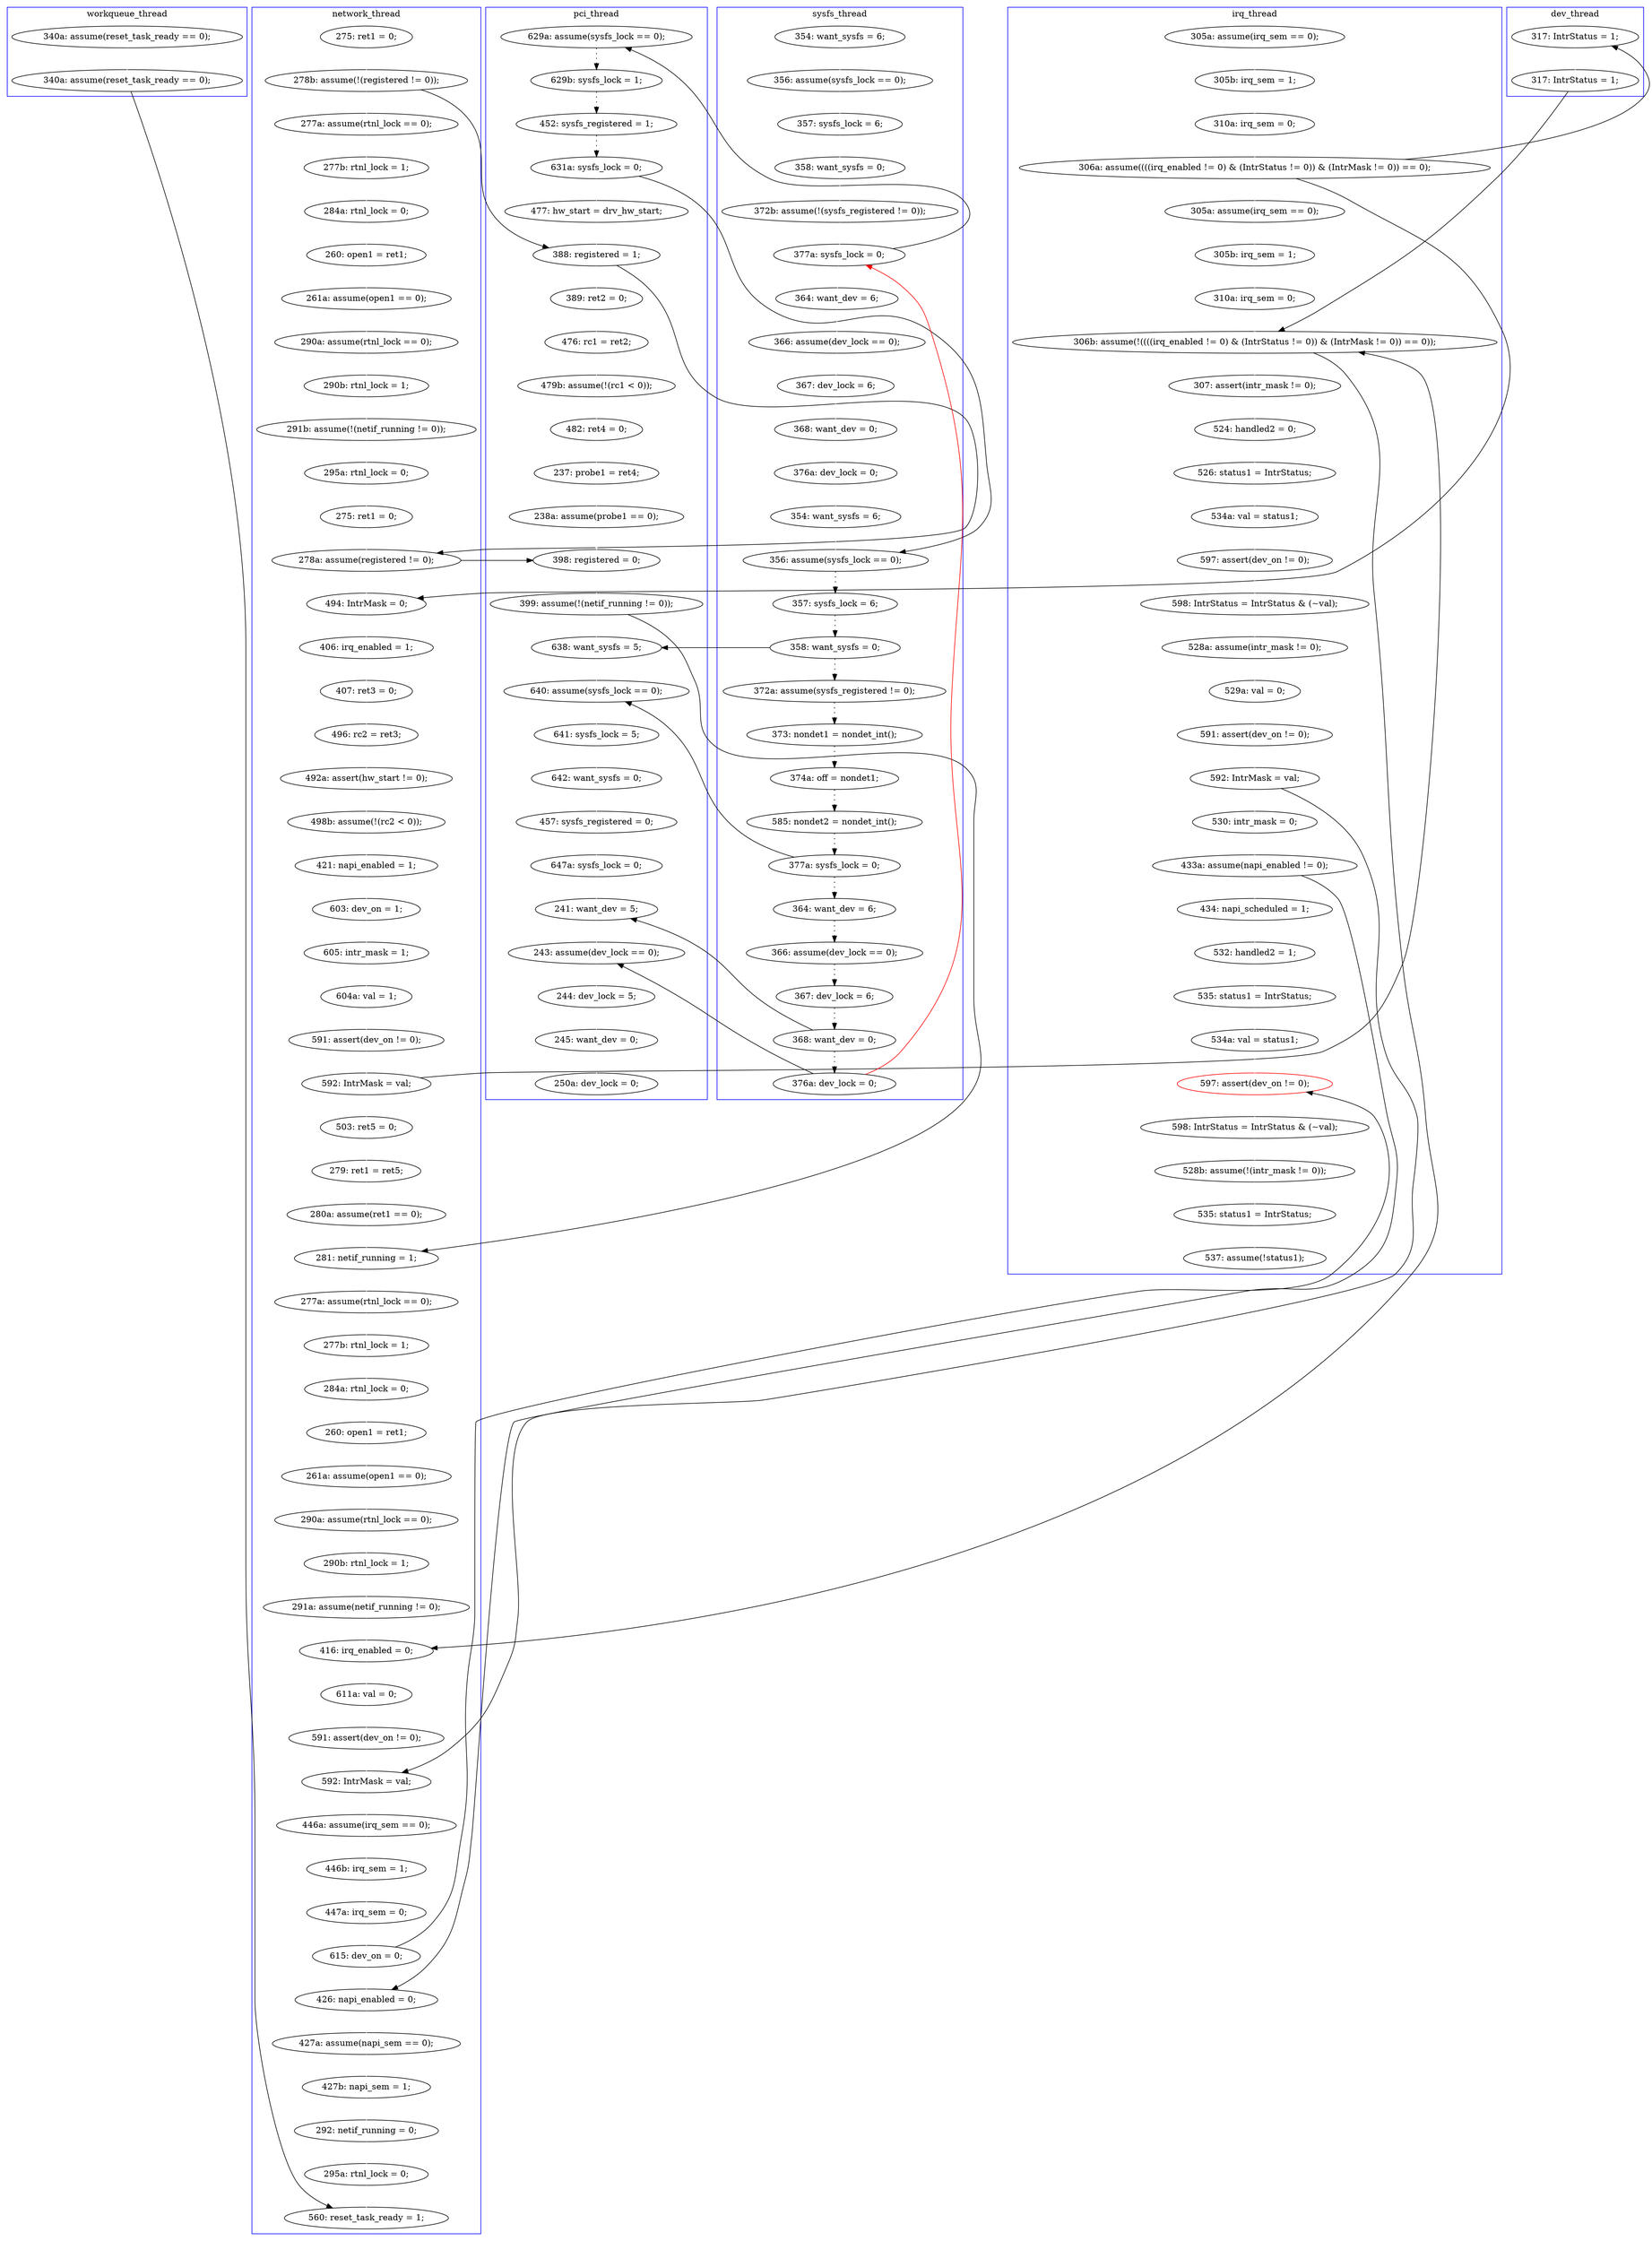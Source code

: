digraph Counterexample {
	204 -> 205 [color = white, style = solid]
	163 -> 164 [color = black, style = dotted]
	142 -> 143 [color = white, style = solid]
	51 -> 53 [color = white, style = solid]
	207 -> 250 [color = black, style = solid, constraint = false]
	145 -> 147 [color = white, style = solid]
	170 -> 216 [color = black, style = solid, constraint = false]
	213 -> 214 [color = white, style = solid]
	303 -> 304 [color = white, style = solid]
	263 -> 264 [color = white, style = solid]
	218 -> 222 [color = white, style = solid]
	269 -> 270 [color = white, style = solid]
	112 -> 113 [color = white, style = solid]
	68 -> 69 [color = white, style = solid]
	216 -> 217 [color = white, style = solid]
	285 -> 290 [color = white, style = solid]
	52 -> 106 [color = black, style = solid, constraint = false]
	197 -> 198 [color = white, style = solid]
	113 -> 116 [color = white, style = solid]
	130 -> 136 [color = black, style = solid, constraint = false]
	171 -> 180 [color = black, style = dotted]
	108 -> 111 [color = white, style = solid]
	284 -> 285 [color = white, style = solid]
	57 -> 159 [color = white, style = solid]
	186 -> 207 [color = black, style = solid, constraint = false]
	178 -> 185 [color = white, style = solid]
	168 -> 170 [color = black, style = dotted]
	152 -> 179 [color = white, style = solid]
	314 -> 317 [color = white, style = solid]
	65 -> 68 [color = white, style = solid]
	198 -> 201 [color = white, style = solid]
	190 -> 193 [color = white, style = solid]
	99 -> 101 [color = white, style = solid]
	47 -> 48 [color = white, style = solid]
	141 -> 142 [color = white, style = solid]
	165 -> 168 [color = black, style = dotted]
	231 -> 232 [color = white, style = solid]
	53 -> 57 [color = white, style = solid]
	232 -> 234 [color = white, style = solid]
	228 -> 231 [color = white, style = solid]
	73 -> 87 [color = white, style = solid]
	217 -> 218 [color = white, style = solid]
	170 -> 171 [color = black, style = dotted]
	124 -> 130 [color = white, style = solid]
	183 -> 47 [color = red, style = solid, constraint = false]
	116 -> 136 [color = white, style = solid]
	256 -> 257 [color = white, style = solid]
	321 -> 323 [color = white, style = solid]
	177 -> 178 [color = white, style = solid]
	147 -> 150 [color = white, style = solid]
	99 -> 159 [color = black, style = solid, constraint = false]
	107 -> 108 [color = white, style = solid]
	182 -> 183 [color = black, style = dotted]
	207 -> 208 [color = white, style = solid]
	69 -> 73 [color = white, style = solid]
	268 -> 269 [color = white, style = solid]
	74 -> 75 [color = white, style = solid]
	245 -> 250 [color = white, style = solid]
	76 -> 78 [color = white, style = solid]
	39 -> 40 [color = white, style = solid]
	202 -> 207 [color = black, style = solid, constraint = false]
	58 -> 59 [color = white, style = solid]
	201 -> 242 [color = white, style = solid]
	214 -> 225 [color = white, style = solid]
	181 -> 182 [color = black, style = dotted]
	59 -> 61 [color = white, style = solid]
	48 -> 49 [color = white, style = solid]
	257 -> 261 [color = white, style = solid]
	159 -> 160 [color = black, style = dotted]
	242 -> 243 [color = white, style = solid]
	161 -> 179 [color = black, style = solid, constraint = false]
	193 -> 194 [color = white, style = solid]
	235 -> 237 [color = white, style = solid]
	174 -> 290 [color = black, style = solid, constraint = false]
	277 -> 280 [color = white, style = solid]
	40 -> 41 [color = white, style = solid]
	78 -> 155 [color = black, style = solid, constraint = false]
	301 -> 302 [color = white, style = solid]
	296 -> 312 [color = white, style = solid]
	273 -> 277 [color = white, style = solid]
	97 -> 99 [color = black, style = dotted]
	302 -> 303 [color = white, style = solid]
	179 -> 216 [color = white, style = solid]
	111 -> 112 [color = white, style = solid]
	278 -> 296 [color = white, style = solid]
	38 -> 39 [color = white, style = solid]
	93 -> 97 [color = black, style = dotted]
	312 -> 314 [color = white, style = solid]
	52 -> 58 [color = white, style = solid]
	250 -> 259 [color = white, style = solid]
	84 -> 174 [color = white, style = solid]
	222 -> 224 [color = white, style = solid]
	75 -> 76 [color = white, style = solid]
	50 -> 51 [color = white, style = solid]
	280 -> 281 [color = white, style = solid]
	261 -> 278 [color = white, style = solid]
	106 -> 107 [color = white, style = solid]
	106 -> 130 [color = black, style = solid, constraint = false]
	300 -> 301 [color = white, style = solid]
	78 -> 203 [color = white, style = solid]
	135 -> 141 [color = white, style = solid]
	62 -> 65 [color = white, style = solid]
	143 -> 145 [color = white, style = solid]
	317 -> 321 [color = white, style = solid]
	155 -> 202 [color = white, style = solid]
	208 -> 213 [color = white, style = solid]
	195 -> 196 [color = white, style = solid]
	152 -> 194 [color = black, style = solid, constraint = false]
	78 -> 135 [color = black, style = solid, constraint = false]
	180 -> 181 [color = black, style = dotted]
	150 -> 176 [color = white, style = solid]
	205 -> 207 [color = white, style = solid]
	224 -> 300 [color = white, style = solid]
	43 -> 47 [color = white, style = solid]
	41 -> 43 [color = white, style = solid]
	194 -> 195 [color = white, style = solid]
	256 -> 277 [color = black, style = solid, constraint = false]
	273 -> 312 [color = black, style = solid, constraint = false]
	101 -> 106 [color = white, style = solid]
	160 -> 161 [color = black, style = dotted]
	243 -> 245 [color = white, style = solid]
	235 -> 264 [color = black, style = solid, constraint = false]
	259 -> 263 [color = white, style = solid]
	130 -> 135 [color = white, style = solid]
	225 -> 227 [color = white, style = solid]
	237 -> 256 [color = white, style = solid]
	176 -> 177 [color = white, style = solid]
	196 -> 197 [color = white, style = solid]
	45 -> 52 [color = white, style = solid]
	61 -> 62 [color = white, style = solid]
	281 -> 284 [color = white, style = solid]
	161 -> 163 [color = black, style = dotted]
	189 -> 190 [color = white, style = solid]
	186 -> 189 [color = white, style = solid]
	185 -> 186 [color = white, style = solid]
	234 -> 235 [color = white, style = solid]
	264 -> 268 [color = white, style = solid]
	87 -> 124 [color = white, style = solid]
	47 -> 92 [color = black, style = solid, constraint = false]
	270 -> 273 [color = white, style = solid]
	164 -> 165 [color = black, style = dotted]
	227 -> 228 [color = white, style = solid]
	136 -> 152 [color = white, style = solid]
	182 -> 300 [color = black, style = solid, constraint = false]
	183 -> 301 [color = black, style = solid, constraint = false]
	92 -> 93 [color = black, style = dotted]
	49 -> 50 [color = white, style = solid]
	203 -> 204 [color = white, style = solid]
	subgraph cluster7 {
		label = dev_thread
		color = blue
		155  [label = "317: IntrStatus = 1;"]
		202  [label = "317: IntrStatus = 1;"]
	}
	subgraph cluster5 {
		label = workqueue_thread
		color = blue
		174  [label = "340a: assume(reset_task_ready == 0);"]
		84  [label = "340a: assume(reset_task_ready == 0);"]
	}
	subgraph cluster6 {
		label = sysfs_thread
		color = blue
		47  [label = "377a: sysfs_lock = 0;"]
		53  [label = "376a: dev_lock = 0;"]
		43  [label = "372b: assume(!(sysfs_registered != 0));"]
		161  [label = "358: want_sysfs = 0;"]
		57  [label = "354: want_sysfs = 6;"]
		163  [label = "372a: assume(sysfs_registered != 0);"]
		159  [label = "356: assume(sysfs_lock == 0);"]
		38  [label = "354: want_sysfs = 6;"]
		39  [label = "356: assume(sysfs_lock == 0);"]
		170  [label = "377a: sysfs_lock = 0;"]
		160  [label = "357: sysfs_lock = 6;"]
		164  [label = "373: nondet1 = nondet_int();"]
		49  [label = "366: assume(dev_lock == 0);"]
		182  [label = "368: want_dev = 0;"]
		171  [label = "364: want_dev = 6;"]
		40  [label = "357: sysfs_lock = 6;"]
		183  [label = "376a: dev_lock = 0;"]
		50  [label = "367: dev_lock = 6;"]
		41  [label = "358: want_sysfs = 0;"]
		51  [label = "368: want_dev = 0;"]
		180  [label = "366: assume(dev_lock == 0);"]
		48  [label = "364: want_dev = 6;"]
		165  [label = "374a: off = nondet1;"]
		168  [label = "585: nondet2 = nondet_int();"]
		181  [label = "367: dev_lock = 6;"]
	}
	subgraph cluster2 {
		label = network_thread
		color = blue
		242  [label = "290a: assume(rtnl_lock == 0);"]
		245  [label = "291a: assume(netif_running != 0);"]
		190  [label = "279: ret1 = ret5;"]
		178  [label = "604a: val = 1;"]
		130  [label = "278a: assume(registered != 0);"]
		197  [label = "284a: rtnl_lock = 0;"]
		193  [label = "280a: assume(ret1 == 0);"]
		189  [label = "503: ret5 = 0;"]
		243  [label = "290b: rtnl_lock = 1;"]
		264  [label = "592: IntrMask = val;"]
		177  [label = "605: intr_mask = 1;"]
		250  [label = "416: irq_enabled = 0;"]
		52  [label = "278b: assume(!(registered != 0));"]
		194  [label = "281: netif_running = 1;"]
		284  [label = "292: netif_running = 0;"]
		185  [label = "591: assert(dev_on != 0);"]
		150  [label = "421: napi_enabled = 1;"]
		269  [label = "446b: irq_sem = 1;"]
		65  [label = "261a: assume(open1 == 0);"]
		124  [label = "275: ret1 = 0;"]
		277  [label = "426: napi_enabled = 0;"]
		186  [label = "592: IntrMask = val;"]
		280  [label = "427a: assume(napi_sem == 0);"]
		68  [label = "290a: assume(rtnl_lock == 0);"]
		69  [label = "290b: rtnl_lock = 1;"]
		147  [label = "498b: assume(!(rc2 < 0));"]
		270  [label = "447a: irq_sem = 0;"]
		263  [label = "591: assert(dev_on != 0);"]
		61  [label = "284a: rtnl_lock = 0;"]
		201  [label = "261a: assume(open1 == 0);"]
		145  [label = "492a: assert(hw_start != 0);"]
		59  [label = "277b: rtnl_lock = 1;"]
		281  [label = "427b: napi_sem = 1;"]
		141  [label = "406: irq_enabled = 1;"]
		142  [label = "407: ret3 = 0;"]
		196  [label = "277b: rtnl_lock = 1;"]
		143  [label = "496: rc2 = ret3;"]
		58  [label = "277a: assume(rtnl_lock == 0);"]
		62  [label = "260: open1 = ret1;"]
		273  [label = "615: dev_on = 0;"]
		268  [label = "446a: assume(irq_sem == 0);"]
		176  [label = "603: dev_on = 1;"]
		73  [label = "291b: assume(!(netif_running != 0));"]
		87  [label = "295a: rtnl_lock = 0;"]
		290  [label = "560: reset_task_ready = 1;"]
		285  [label = "295a: rtnl_lock = 0;"]
		259  [label = "611a: val = 0;"]
		135  [label = "494: IntrMask = 0;"]
		195  [label = "277a: assume(rtnl_lock == 0);"]
		45  [label = "275: ret1 = 0;"]
		198  [label = "260: open1 = ret1;"]
	}
	subgraph cluster3 {
		label = irq_thread
		color = blue
		232  [label = "529a: val = 0;"]
		76  [label = "310a: irq_sem = 0;"]
		78  [label = "306a: assume((((irq_enabled != 0) & (IntrStatus != 0)) & (IntrMask != 0)) == 0);"]
		74  [label = "305a: assume(irq_sem == 0);"]
		75  [label = "305b: irq_sem = 1;"]
		227  [label = "597: assert(dev_on != 0);"]
		317  [label = "528b: assume(!(intr_mask != 0));"]
		314  [label = "598: IntrStatus = IntrStatus & (~val);"]
		321  [label = "535: status1 = IntrStatus;"]
		225  [label = "534a: val = status1;"]
		323  [label = "537: assume(!status1);"]
		214  [label = "526: status1 = IntrStatus;"]
		312  [label = "597: assert(dev_on != 0);", color = red]
		205  [label = "310a: irq_sem = 0;"]
		257  [label = "434: napi_scheduled = 1;"]
		213  [label = "524: handled2 = 0;"]
		278  [label = "535: status1 = IntrStatus;"]
		296  [label = "534a: val = status1;"]
		203  [label = "305a: assume(irq_sem == 0);"]
		207  [label = "306b: assume(!((((irq_enabled != 0) & (IntrStatus != 0)) & (IntrMask != 0)) == 0));"]
		237  [label = "530: intr_mask = 0;"]
		231  [label = "528a: assume(intr_mask != 0);"]
		235  [label = "592: IntrMask = val;"]
		261  [label = "532: handled2 = 1;"]
		256  [label = "433a: assume(napi_enabled != 0);"]
		234  [label = "591: assert(dev_on != 0);"]
		228  [label = "598: IntrStatus = IntrStatus & (~val);"]
		208  [label = "307: assert(intr_mask != 0);"]
		204  [label = "305b: irq_sem = 1;"]
	}
	subgraph cluster1 {
		label = pci_thread
		color = blue
		300  [label = "241: want_dev = 5;"]
		108  [label = "476: rc1 = ret2;"]
		222  [label = "457: sysfs_registered = 0;"]
		218  [label = "642: want_sysfs = 0;"]
		93  [label = "629b: sysfs_lock = 1;"]
		97  [label = "452: sysfs_registered = 1;"]
		179  [label = "638: want_sysfs = 5;"]
		152  [label = "399: assume(!(netif_running != 0));"]
		304  [label = "250a: dev_lock = 0;"]
		112  [label = "482: ret4 = 0;"]
		116  [label = "238a: assume(probe1 == 0);"]
		136  [label = "398: registered = 0;"]
		301  [label = "243: assume(dev_lock == 0);"]
		224  [label = "647a: sysfs_lock = 0;"]
		113  [label = "237: probe1 = ret4;"]
		92  [label = "629a: assume(sysfs_lock == 0);"]
		106  [label = "388: registered = 1;"]
		303  [label = "245: want_dev = 0;"]
		101  [label = "477: hw_start = drv_hw_start;"]
		302  [label = "244: dev_lock = 5;"]
		107  [label = "389: ret2 = 0;"]
		216  [label = "640: assume(sysfs_lock == 0);"]
		99  [label = "631a: sysfs_lock = 0;"]
		217  [label = "641: sysfs_lock = 5;"]
		111  [label = "479b: assume(!(rc1 < 0));"]
	}
}